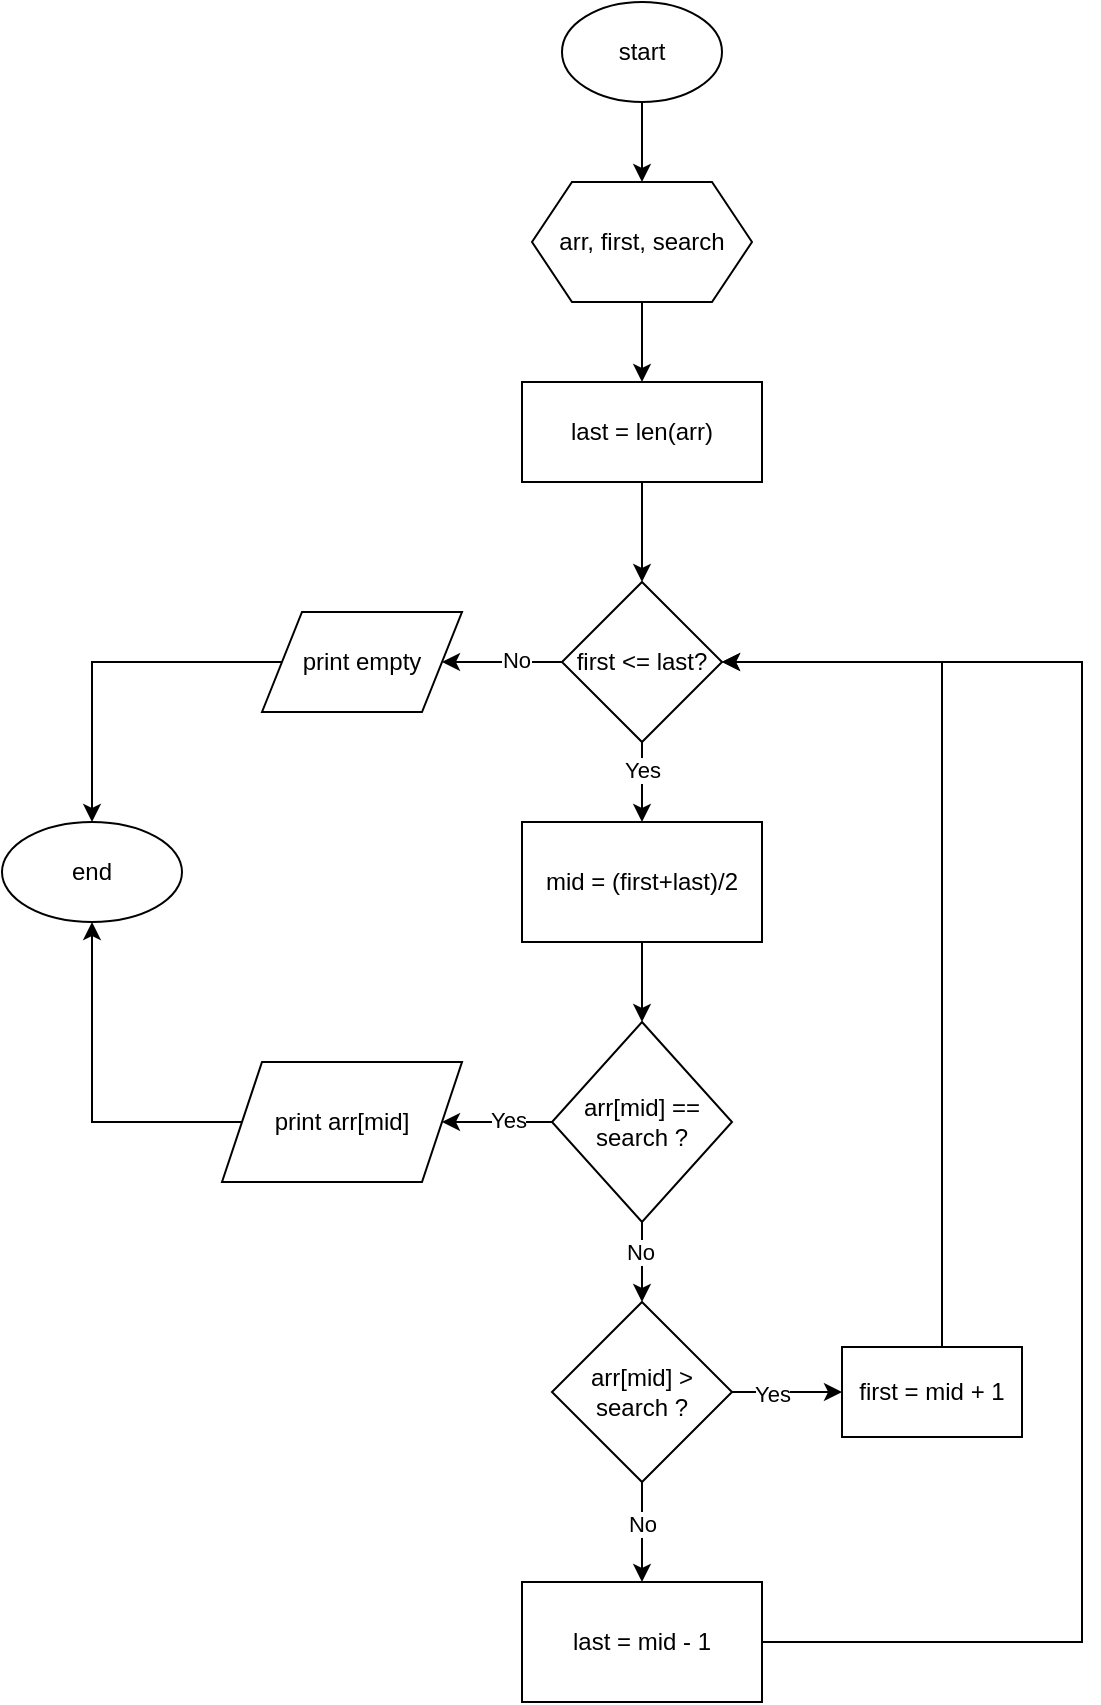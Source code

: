 <mxfile version="21.2.8" type="device">
  <diagram name="Page-1" id="hZ6y4UljKPPYLt4Q3Zit">
    <mxGraphModel dx="1418" dy="828" grid="1" gridSize="10" guides="1" tooltips="1" connect="1" arrows="1" fold="1" page="1" pageScale="1" pageWidth="850" pageHeight="1100" math="0" shadow="0">
      <root>
        <mxCell id="0" />
        <mxCell id="1" parent="0" />
        <mxCell id="6LkKzBzq41JnOYewb--C-3" style="edgeStyle=orthogonalEdgeStyle;rounded=0;orthogonalLoop=1;jettySize=auto;html=1;" parent="1" source="6LkKzBzq41JnOYewb--C-1" target="6LkKzBzq41JnOYewb--C-4" edge="1">
          <mxGeometry relative="1" as="geometry">
            <mxPoint x="350" y="130" as="targetPoint" />
          </mxGeometry>
        </mxCell>
        <mxCell id="6LkKzBzq41JnOYewb--C-1" value="start" style="ellipse;whiteSpace=wrap;html=1;" parent="1" vertex="1">
          <mxGeometry x="310" y="30" width="80" height="50" as="geometry" />
        </mxCell>
        <mxCell id="6LkKzBzq41JnOYewb--C-5" style="edgeStyle=orthogonalEdgeStyle;rounded=0;orthogonalLoop=1;jettySize=auto;html=1;" parent="1" source="6LkKzBzq41JnOYewb--C-4" target="6LkKzBzq41JnOYewb--C-6" edge="1">
          <mxGeometry relative="1" as="geometry">
            <mxPoint x="350" y="220" as="targetPoint" />
          </mxGeometry>
        </mxCell>
        <mxCell id="6LkKzBzq41JnOYewb--C-4" value="arr, first, search" style="shape=hexagon;perimeter=hexagonPerimeter2;whiteSpace=wrap;html=1;fixedSize=1;" parent="1" vertex="1">
          <mxGeometry x="295" y="120" width="110" height="60" as="geometry" />
        </mxCell>
        <mxCell id="6LkKzBzq41JnOYewb--C-7" style="edgeStyle=orthogonalEdgeStyle;rounded=0;orthogonalLoop=1;jettySize=auto;html=1;" parent="1" source="6LkKzBzq41JnOYewb--C-6" target="6LkKzBzq41JnOYewb--C-8" edge="1">
          <mxGeometry relative="1" as="geometry">
            <mxPoint x="350" y="330" as="targetPoint" />
          </mxGeometry>
        </mxCell>
        <mxCell id="6LkKzBzq41JnOYewb--C-6" value="last = len(arr)" style="rounded=0;whiteSpace=wrap;html=1;" parent="1" vertex="1">
          <mxGeometry x="290" y="220" width="120" height="50" as="geometry" />
        </mxCell>
        <mxCell id="6LkKzBzq41JnOYewb--C-10" style="edgeStyle=orthogonalEdgeStyle;rounded=0;orthogonalLoop=1;jettySize=auto;html=1;" parent="1" source="6LkKzBzq41JnOYewb--C-8" target="6LkKzBzq41JnOYewb--C-11" edge="1">
          <mxGeometry relative="1" as="geometry">
            <mxPoint x="240" y="360" as="targetPoint" />
            <Array as="points">
              <mxPoint x="290" y="360" />
              <mxPoint x="290" y="360" />
            </Array>
          </mxGeometry>
        </mxCell>
        <mxCell id="6LkKzBzq41JnOYewb--C-28" value="No" style="edgeLabel;html=1;align=center;verticalAlign=middle;resizable=0;points=[];" parent="6LkKzBzq41JnOYewb--C-10" vertex="1" connectable="0">
          <mxGeometry x="-0.217" y="-1" relative="1" as="geometry">
            <mxPoint as="offset" />
          </mxGeometry>
        </mxCell>
        <mxCell id="6LkKzBzq41JnOYewb--C-12" style="edgeStyle=orthogonalEdgeStyle;rounded=0;orthogonalLoop=1;jettySize=auto;html=1;" parent="1" source="6LkKzBzq41JnOYewb--C-8" target="6LkKzBzq41JnOYewb--C-13" edge="1">
          <mxGeometry relative="1" as="geometry">
            <mxPoint x="350" y="450" as="targetPoint" />
          </mxGeometry>
        </mxCell>
        <mxCell id="6LkKzBzq41JnOYewb--C-29" value="Yes" style="edgeLabel;html=1;align=center;verticalAlign=middle;resizable=0;points=[];" parent="6LkKzBzq41JnOYewb--C-12" vertex="1" connectable="0">
          <mxGeometry x="-0.294" relative="1" as="geometry">
            <mxPoint as="offset" />
          </mxGeometry>
        </mxCell>
        <mxCell id="6LkKzBzq41JnOYewb--C-8" value="first &amp;lt;= last?" style="rhombus;whiteSpace=wrap;html=1;" parent="1" vertex="1">
          <mxGeometry x="310" y="320" width="80" height="80" as="geometry" />
        </mxCell>
        <mxCell id="6LkKzBzq41JnOYewb--C-35" style="edgeStyle=orthogonalEdgeStyle;rounded=0;orthogonalLoop=1;jettySize=auto;html=1;entryX=0.5;entryY=0;entryDx=0;entryDy=0;" parent="1" source="6LkKzBzq41JnOYewb--C-11" target="6LkKzBzq41JnOYewb--C-34" edge="1">
          <mxGeometry relative="1" as="geometry" />
        </mxCell>
        <mxCell id="6LkKzBzq41JnOYewb--C-11" value="print empty" style="shape=parallelogram;perimeter=parallelogramPerimeter;whiteSpace=wrap;html=1;fixedSize=1;" parent="1" vertex="1">
          <mxGeometry x="160" y="335" width="100" height="50" as="geometry" />
        </mxCell>
        <mxCell id="6LkKzBzq41JnOYewb--C-15" style="edgeStyle=orthogonalEdgeStyle;rounded=0;orthogonalLoop=1;jettySize=auto;html=1;" parent="1" source="6LkKzBzq41JnOYewb--C-13" target="6LkKzBzq41JnOYewb--C-16" edge="1">
          <mxGeometry relative="1" as="geometry">
            <mxPoint x="350" y="560" as="targetPoint" />
          </mxGeometry>
        </mxCell>
        <mxCell id="6LkKzBzq41JnOYewb--C-13" value="mid = (first+last)/2" style="rounded=0;whiteSpace=wrap;html=1;" parent="1" vertex="1">
          <mxGeometry x="290" y="440" width="120" height="60" as="geometry" />
        </mxCell>
        <mxCell id="6LkKzBzq41JnOYewb--C-17" style="edgeStyle=orthogonalEdgeStyle;rounded=0;orthogonalLoop=1;jettySize=auto;html=1;" parent="1" source="6LkKzBzq41JnOYewb--C-16" target="6LkKzBzq41JnOYewb--C-18" edge="1">
          <mxGeometry relative="1" as="geometry">
            <mxPoint x="230" y="590" as="targetPoint" />
          </mxGeometry>
        </mxCell>
        <mxCell id="6LkKzBzq41JnOYewb--C-23" value="Yes" style="edgeLabel;html=1;align=center;verticalAlign=middle;resizable=0;points=[];" parent="6LkKzBzq41JnOYewb--C-17" vertex="1" connectable="0">
          <mxGeometry x="-0.194" y="-1" relative="1" as="geometry">
            <mxPoint as="offset" />
          </mxGeometry>
        </mxCell>
        <mxCell id="6LkKzBzq41JnOYewb--C-19" style="edgeStyle=orthogonalEdgeStyle;rounded=0;orthogonalLoop=1;jettySize=auto;html=1;" parent="1" source="6LkKzBzq41JnOYewb--C-16" target="6LkKzBzq41JnOYewb--C-20" edge="1">
          <mxGeometry relative="1" as="geometry">
            <mxPoint x="350" y="700" as="targetPoint" />
          </mxGeometry>
        </mxCell>
        <mxCell id="6LkKzBzq41JnOYewb--C-24" value="No" style="edgeLabel;html=1;align=center;verticalAlign=middle;resizable=0;points=[];" parent="6LkKzBzq41JnOYewb--C-19" vertex="1" connectable="0">
          <mxGeometry x="-0.277" y="-1" relative="1" as="geometry">
            <mxPoint as="offset" />
          </mxGeometry>
        </mxCell>
        <mxCell id="6LkKzBzq41JnOYewb--C-16" value="arr[mid] == search ?" style="rhombus;whiteSpace=wrap;html=1;" parent="1" vertex="1">
          <mxGeometry x="305" y="540" width="90" height="100" as="geometry" />
        </mxCell>
        <mxCell id="6LkKzBzq41JnOYewb--C-33" style="edgeStyle=orthogonalEdgeStyle;rounded=0;orthogonalLoop=1;jettySize=auto;html=1;" parent="1" source="6LkKzBzq41JnOYewb--C-18" target="6LkKzBzq41JnOYewb--C-34" edge="1">
          <mxGeometry relative="1" as="geometry">
            <mxPoint x="70" y="590" as="targetPoint" />
          </mxGeometry>
        </mxCell>
        <mxCell id="6LkKzBzq41JnOYewb--C-18" value="print arr[mid]" style="shape=parallelogram;perimeter=parallelogramPerimeter;whiteSpace=wrap;html=1;fixedSize=1;" parent="1" vertex="1">
          <mxGeometry x="140" y="560" width="120" height="60" as="geometry" />
        </mxCell>
        <mxCell id="6LkKzBzq41JnOYewb--C-21" style="edgeStyle=orthogonalEdgeStyle;rounded=0;orthogonalLoop=1;jettySize=auto;html=1;" parent="1" source="6LkKzBzq41JnOYewb--C-20" target="6LkKzBzq41JnOYewb--C-22" edge="1">
          <mxGeometry relative="1" as="geometry">
            <mxPoint x="350" y="820" as="targetPoint" />
          </mxGeometry>
        </mxCell>
        <mxCell id="6LkKzBzq41JnOYewb--C-25" value="No" style="edgeLabel;html=1;align=center;verticalAlign=middle;resizable=0;points=[];" parent="6LkKzBzq41JnOYewb--C-21" vertex="1" connectable="0">
          <mxGeometry x="-0.185" relative="1" as="geometry">
            <mxPoint as="offset" />
          </mxGeometry>
        </mxCell>
        <mxCell id="6LkKzBzq41JnOYewb--C-26" style="edgeStyle=orthogonalEdgeStyle;rounded=0;orthogonalLoop=1;jettySize=auto;html=1;" parent="1" source="6LkKzBzq41JnOYewb--C-20" target="6LkKzBzq41JnOYewb--C-27" edge="1">
          <mxGeometry relative="1" as="geometry">
            <mxPoint x="460" y="725" as="targetPoint" />
          </mxGeometry>
        </mxCell>
        <mxCell id="6LkKzBzq41JnOYewb--C-30" value="Yes" style="edgeLabel;html=1;align=center;verticalAlign=middle;resizable=0;points=[];" parent="6LkKzBzq41JnOYewb--C-26" vertex="1" connectable="0">
          <mxGeometry x="-0.265" y="-1" relative="1" as="geometry">
            <mxPoint as="offset" />
          </mxGeometry>
        </mxCell>
        <mxCell id="6LkKzBzq41JnOYewb--C-20" value="arr[mid] &amp;gt; search ?" style="rhombus;whiteSpace=wrap;html=1;" parent="1" vertex="1">
          <mxGeometry x="305" y="680" width="90" height="90" as="geometry" />
        </mxCell>
        <mxCell id="6LkKzBzq41JnOYewb--C-32" style="edgeStyle=orthogonalEdgeStyle;rounded=0;orthogonalLoop=1;jettySize=auto;html=1;" parent="1" source="6LkKzBzq41JnOYewb--C-22" edge="1">
          <mxGeometry relative="1" as="geometry">
            <mxPoint x="390.0" y="360" as="targetPoint" />
            <Array as="points">
              <mxPoint x="570" y="850" />
              <mxPoint x="570" y="360" />
            </Array>
          </mxGeometry>
        </mxCell>
        <mxCell id="6LkKzBzq41JnOYewb--C-22" value="last = mid - 1" style="rounded=0;whiteSpace=wrap;html=1;" parent="1" vertex="1">
          <mxGeometry x="290" y="820" width="120" height="60" as="geometry" />
        </mxCell>
        <mxCell id="6LkKzBzq41JnOYewb--C-31" style="edgeStyle=orthogonalEdgeStyle;rounded=0;orthogonalLoop=1;jettySize=auto;html=1;entryX=1;entryY=0.5;entryDx=0;entryDy=0;" parent="1" source="6LkKzBzq41JnOYewb--C-27" target="6LkKzBzq41JnOYewb--C-8" edge="1">
          <mxGeometry relative="1" as="geometry">
            <Array as="points">
              <mxPoint x="500" y="360" />
            </Array>
          </mxGeometry>
        </mxCell>
        <mxCell id="6LkKzBzq41JnOYewb--C-27" value="first = mid + 1" style="rounded=0;whiteSpace=wrap;html=1;" parent="1" vertex="1">
          <mxGeometry x="450" y="702.5" width="90" height="45" as="geometry" />
        </mxCell>
        <mxCell id="6LkKzBzq41JnOYewb--C-34" value="end" style="ellipse;whiteSpace=wrap;html=1;" parent="1" vertex="1">
          <mxGeometry x="30" y="440" width="90" height="50" as="geometry" />
        </mxCell>
      </root>
    </mxGraphModel>
  </diagram>
</mxfile>

